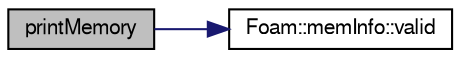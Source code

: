digraph "printMemory"
{
  bgcolor="transparent";
  edge [fontname="FreeSans",fontsize="10",labelfontname="FreeSans",labelfontsize="10"];
  node [fontname="FreeSans",fontsize="10",shape=record];
  rankdir="LR";
  Node1 [label="printMemory",height=0.2,width=0.4,color="black", fillcolor="grey75", style="filled" fontcolor="black"];
  Node1 -> Node2 [color="midnightblue",fontsize="10",style="solid",fontname="FreeSans"];
  Node2 [label="Foam::memInfo::valid",height=0.2,width=0.4,color="black",URL="$a01416.html#a8d985300b138b6c5556ab17ed4df3b38",tooltip="True if the memory information appears valid. "];
}
